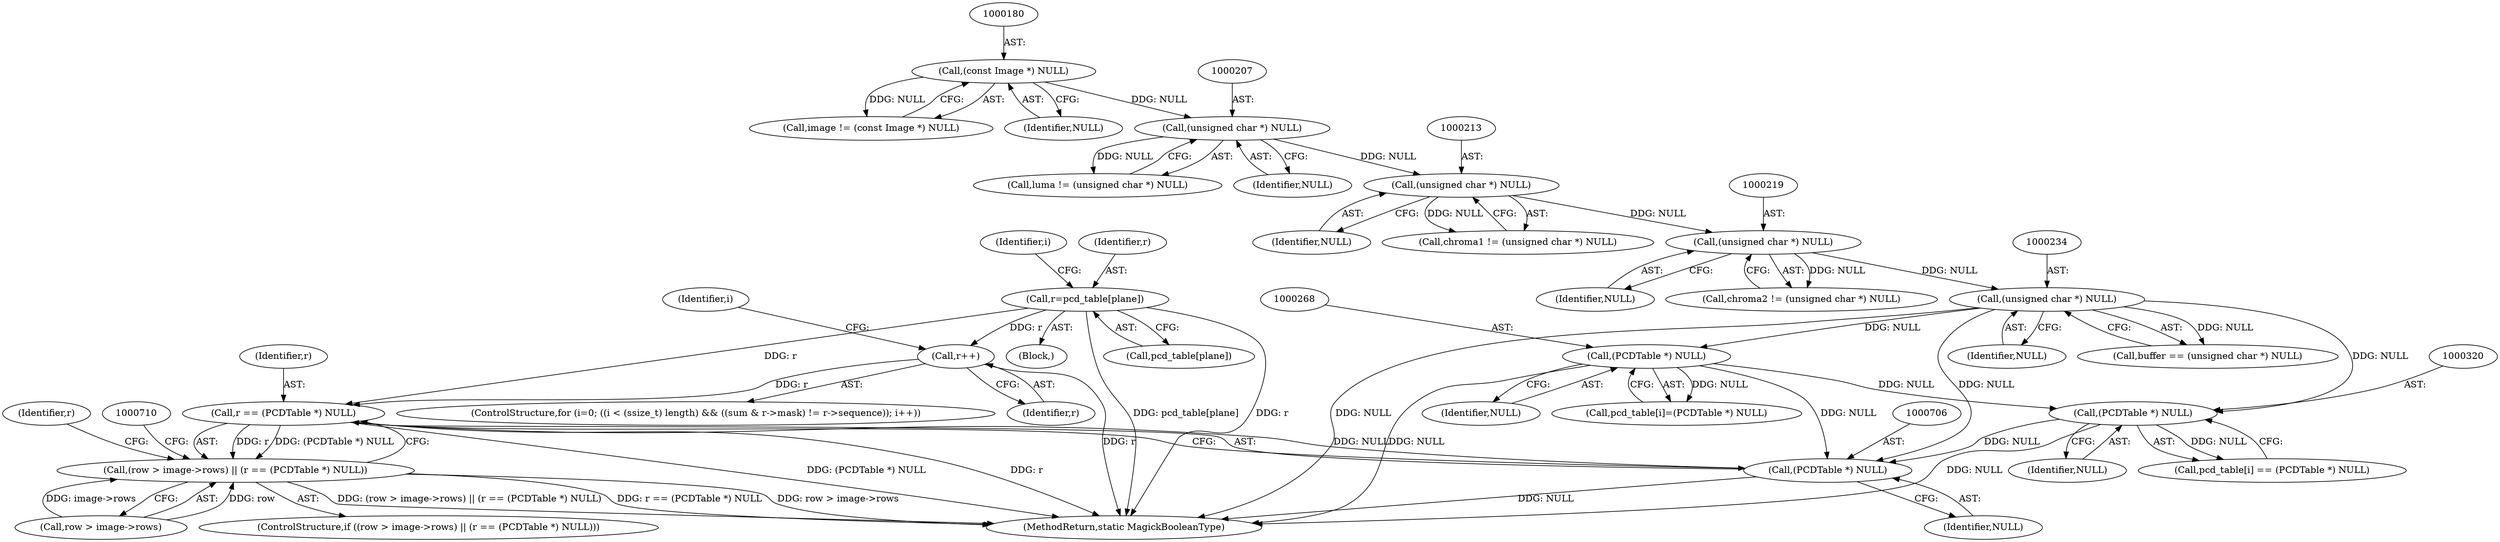 digraph "0_ImageMagick_1e6a3ace073c9ec9c71e439c111d23c6e66cb6ae@pointer" {
"1000703" [label="(Call,r == (PCDTable *) NULL)"];
"1000694" [label="(Call,r++)"];
"1000668" [label="(Call,r=pcd_table[plane])"];
"1000705" [label="(Call,(PCDTable *) NULL)"];
"1000233" [label="(Call,(unsigned char *) NULL)"];
"1000218" [label="(Call,(unsigned char *) NULL)"];
"1000212" [label="(Call,(unsigned char *) NULL)"];
"1000206" [label="(Call,(unsigned char *) NULL)"];
"1000179" [label="(Call,(const Image *) NULL)"];
"1000267" [label="(Call,(PCDTable *) NULL)"];
"1000319" [label="(Call,(PCDTable *) NULL)"];
"1000697" [label="(Call,(row > image->rows) || (r == (PCDTable *) NULL))"];
"1000668" [label="(Call,r=pcd_table[plane])"];
"1000321" [label="(Identifier,NULL)"];
"1000694" [label="(Call,r++)"];
"1000697" [label="(Call,(row > image->rows) || (r == (PCDTable *) NULL))"];
"1000705" [label="(Call,(PCDTable *) NULL)"];
"1000669" [label="(Identifier,r)"];
"1000315" [label="(Call,pcd_table[i] == (PCDTable *) NULL)"];
"1000235" [label="(Identifier,NULL)"];
"1000703" [label="(Call,r == (PCDTable *) NULL)"];
"1000704" [label="(Identifier,r)"];
"1000673" [label="(ControlStructure,for (i=0; ((i < (ssize_t) length) && ((sum & r->mask) != r->sequence)); i++))"];
"1000698" [label="(Call,row > image->rows)"];
"1000319" [label="(Call,(PCDTable *) NULL)"];
"1000267" [label="(Call,(PCDTable *) NULL)"];
"1000177" [label="(Call,image != (const Image *) NULL)"];
"1000675" [label="(Identifier,i)"];
"1000206" [label="(Call,(unsigned char *) NULL)"];
"1000216" [label="(Call,chroma2 != (unsigned char *) NULL)"];
"1000233" [label="(Call,(unsigned char *) NULL)"];
"1000670" [label="(Call,pcd_table[plane])"];
"1000220" [label="(Identifier,NULL)"];
"1000263" [label="(Call,pcd_table[i]=(PCDTable *) NULL)"];
"1000231" [label="(Call,buffer == (unsigned char *) NULL)"];
"1000212" [label="(Call,(unsigned char *) NULL)"];
"1000214" [label="(Identifier,NULL)"];
"1000739" [label="(Identifier,r)"];
"1000204" [label="(Call,luma != (unsigned char *) NULL)"];
"1000823" [label="(MethodReturn,static MagickBooleanType)"];
"1000269" [label="(Identifier,NULL)"];
"1000695" [label="(Identifier,r)"];
"1000696" [label="(ControlStructure,if ((row > image->rows) || (r == (PCDTable *) NULL)))"];
"1000693" [label="(Identifier,i)"];
"1000208" [label="(Identifier,NULL)"];
"1000218" [label="(Call,(unsigned char *) NULL)"];
"1000181" [label="(Identifier,NULL)"];
"1000707" [label="(Identifier,NULL)"];
"1000179" [label="(Call,(const Image *) NULL)"];
"1000210" [label="(Call,chroma1 != (unsigned char *) NULL)"];
"1000518" [label="(Block,)"];
"1000703" -> "1000697"  [label="AST: "];
"1000703" -> "1000705"  [label="CFG: "];
"1000704" -> "1000703"  [label="AST: "];
"1000705" -> "1000703"  [label="AST: "];
"1000697" -> "1000703"  [label="CFG: "];
"1000703" -> "1000823"  [label="DDG: (PCDTable *) NULL"];
"1000703" -> "1000823"  [label="DDG: r"];
"1000703" -> "1000697"  [label="DDG: r"];
"1000703" -> "1000697"  [label="DDG: (PCDTable *) NULL"];
"1000694" -> "1000703"  [label="DDG: r"];
"1000668" -> "1000703"  [label="DDG: r"];
"1000705" -> "1000703"  [label="DDG: NULL"];
"1000694" -> "1000673"  [label="AST: "];
"1000694" -> "1000695"  [label="CFG: "];
"1000695" -> "1000694"  [label="AST: "];
"1000693" -> "1000694"  [label="CFG: "];
"1000694" -> "1000823"  [label="DDG: r"];
"1000668" -> "1000694"  [label="DDG: r"];
"1000668" -> "1000518"  [label="AST: "];
"1000668" -> "1000670"  [label="CFG: "];
"1000669" -> "1000668"  [label="AST: "];
"1000670" -> "1000668"  [label="AST: "];
"1000675" -> "1000668"  [label="CFG: "];
"1000668" -> "1000823"  [label="DDG: pcd_table[plane]"];
"1000668" -> "1000823"  [label="DDG: r"];
"1000705" -> "1000707"  [label="CFG: "];
"1000706" -> "1000705"  [label="AST: "];
"1000707" -> "1000705"  [label="AST: "];
"1000705" -> "1000823"  [label="DDG: NULL"];
"1000233" -> "1000705"  [label="DDG: NULL"];
"1000267" -> "1000705"  [label="DDG: NULL"];
"1000319" -> "1000705"  [label="DDG: NULL"];
"1000233" -> "1000231"  [label="AST: "];
"1000233" -> "1000235"  [label="CFG: "];
"1000234" -> "1000233"  [label="AST: "];
"1000235" -> "1000233"  [label="AST: "];
"1000231" -> "1000233"  [label="CFG: "];
"1000233" -> "1000823"  [label="DDG: NULL"];
"1000233" -> "1000231"  [label="DDG: NULL"];
"1000218" -> "1000233"  [label="DDG: NULL"];
"1000233" -> "1000267"  [label="DDG: NULL"];
"1000233" -> "1000319"  [label="DDG: NULL"];
"1000218" -> "1000216"  [label="AST: "];
"1000218" -> "1000220"  [label="CFG: "];
"1000219" -> "1000218"  [label="AST: "];
"1000220" -> "1000218"  [label="AST: "];
"1000216" -> "1000218"  [label="CFG: "];
"1000218" -> "1000216"  [label="DDG: NULL"];
"1000212" -> "1000218"  [label="DDG: NULL"];
"1000212" -> "1000210"  [label="AST: "];
"1000212" -> "1000214"  [label="CFG: "];
"1000213" -> "1000212"  [label="AST: "];
"1000214" -> "1000212"  [label="AST: "];
"1000210" -> "1000212"  [label="CFG: "];
"1000212" -> "1000210"  [label="DDG: NULL"];
"1000206" -> "1000212"  [label="DDG: NULL"];
"1000206" -> "1000204"  [label="AST: "];
"1000206" -> "1000208"  [label="CFG: "];
"1000207" -> "1000206"  [label="AST: "];
"1000208" -> "1000206"  [label="AST: "];
"1000204" -> "1000206"  [label="CFG: "];
"1000206" -> "1000204"  [label="DDG: NULL"];
"1000179" -> "1000206"  [label="DDG: NULL"];
"1000179" -> "1000177"  [label="AST: "];
"1000179" -> "1000181"  [label="CFG: "];
"1000180" -> "1000179"  [label="AST: "];
"1000181" -> "1000179"  [label="AST: "];
"1000177" -> "1000179"  [label="CFG: "];
"1000179" -> "1000177"  [label="DDG: NULL"];
"1000267" -> "1000263"  [label="AST: "];
"1000267" -> "1000269"  [label="CFG: "];
"1000268" -> "1000267"  [label="AST: "];
"1000269" -> "1000267"  [label="AST: "];
"1000263" -> "1000267"  [label="CFG: "];
"1000267" -> "1000823"  [label="DDG: NULL"];
"1000267" -> "1000263"  [label="DDG: NULL"];
"1000267" -> "1000319"  [label="DDG: NULL"];
"1000319" -> "1000315"  [label="AST: "];
"1000319" -> "1000321"  [label="CFG: "];
"1000320" -> "1000319"  [label="AST: "];
"1000321" -> "1000319"  [label="AST: "];
"1000315" -> "1000319"  [label="CFG: "];
"1000319" -> "1000823"  [label="DDG: NULL"];
"1000319" -> "1000315"  [label="DDG: NULL"];
"1000697" -> "1000696"  [label="AST: "];
"1000697" -> "1000698"  [label="CFG: "];
"1000698" -> "1000697"  [label="AST: "];
"1000710" -> "1000697"  [label="CFG: "];
"1000739" -> "1000697"  [label="CFG: "];
"1000697" -> "1000823"  [label="DDG: (row > image->rows) || (r == (PCDTable *) NULL)"];
"1000697" -> "1000823"  [label="DDG: r == (PCDTable *) NULL"];
"1000697" -> "1000823"  [label="DDG: row > image->rows"];
"1000698" -> "1000697"  [label="DDG: row"];
"1000698" -> "1000697"  [label="DDG: image->rows"];
}
